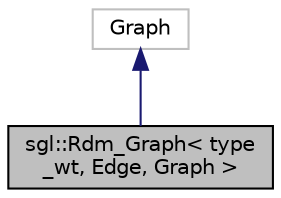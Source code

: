 digraph "sgl::Rdm_Graph&lt; type_wt, Edge, Graph &gt;"
{
  edge [fontname="Helvetica",fontsize="10",labelfontname="Helvetica",labelfontsize="10"];
  node [fontname="Helvetica",fontsize="10",shape=record];
  Node1 [label="sgl::Rdm_Graph\< type\l_wt, Edge, Graph \>",height=0.2,width=0.4,color="black", fillcolor="grey75", style="filled", fontcolor="black"];
  Node2 -> Node1 [dir="back",color="midnightblue",fontsize="10",style="solid",fontname="Helvetica"];
  Node2 [label="Graph",height=0.2,width=0.4,color="grey75", fillcolor="white", style="filled"];
}
